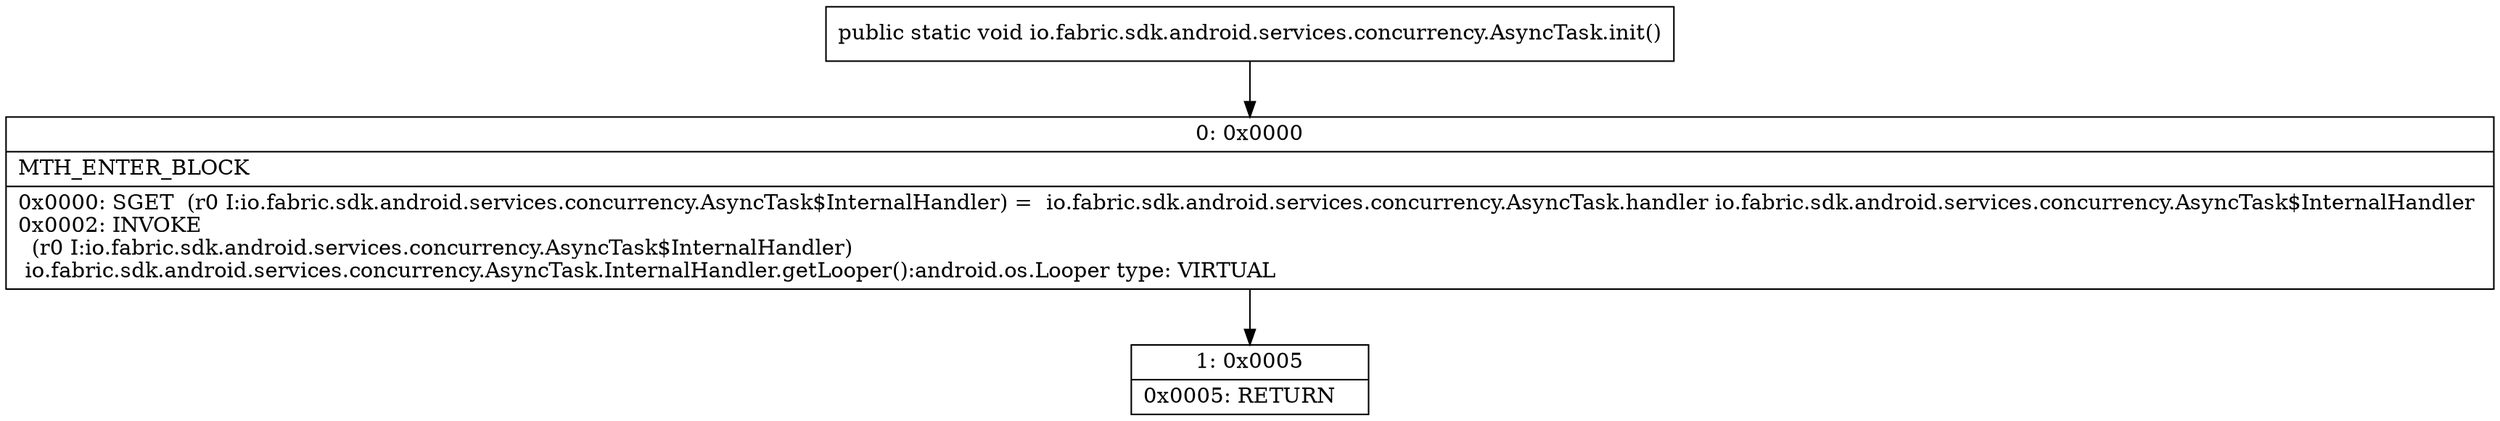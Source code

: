 digraph "CFG forio.fabric.sdk.android.services.concurrency.AsyncTask.init()V" {
Node_0 [shape=record,label="{0\:\ 0x0000|MTH_ENTER_BLOCK\l|0x0000: SGET  (r0 I:io.fabric.sdk.android.services.concurrency.AsyncTask$InternalHandler) =  io.fabric.sdk.android.services.concurrency.AsyncTask.handler io.fabric.sdk.android.services.concurrency.AsyncTask$InternalHandler \l0x0002: INVOKE  \l  (r0 I:io.fabric.sdk.android.services.concurrency.AsyncTask$InternalHandler)\l io.fabric.sdk.android.services.concurrency.AsyncTask.InternalHandler.getLooper():android.os.Looper type: VIRTUAL \l}"];
Node_1 [shape=record,label="{1\:\ 0x0005|0x0005: RETURN   \l}"];
MethodNode[shape=record,label="{public static void io.fabric.sdk.android.services.concurrency.AsyncTask.init() }"];
MethodNode -> Node_0;
Node_0 -> Node_1;
}


